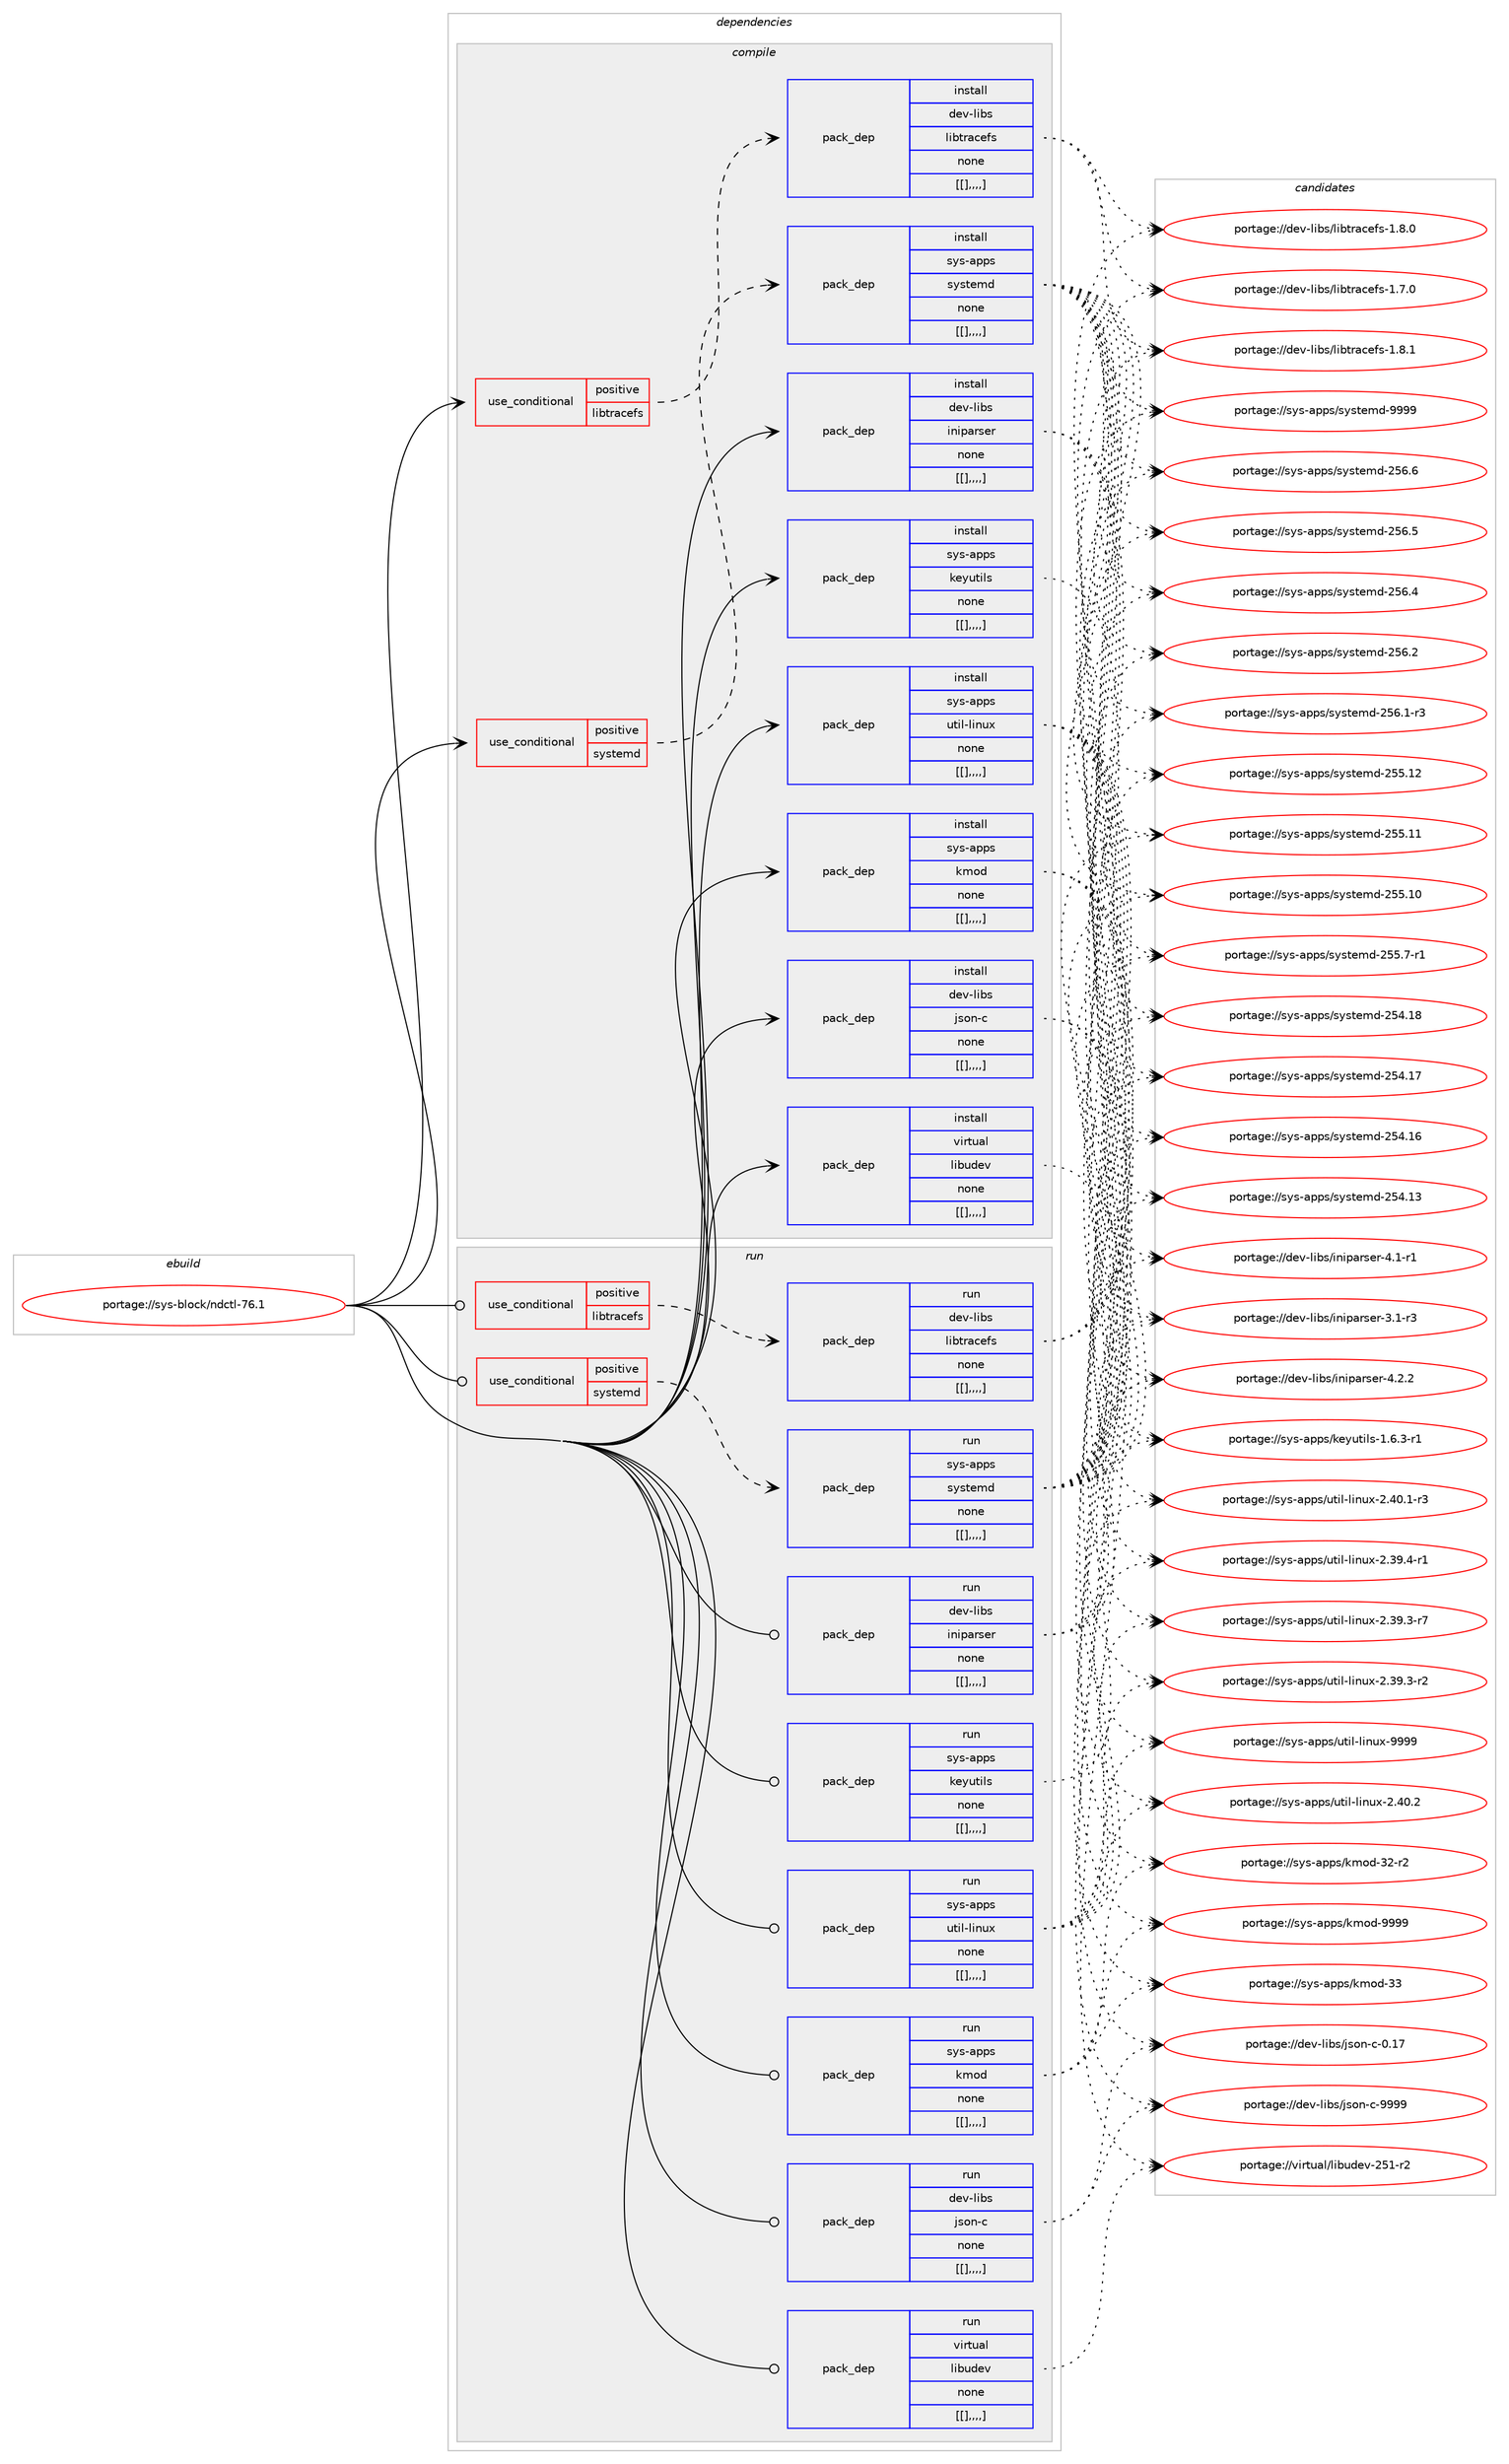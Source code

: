 digraph prolog {

# *************
# Graph options
# *************

newrank=true;
concentrate=true;
compound=true;
graph [rankdir=LR,fontname=Helvetica,fontsize=10,ranksep=1.5];#, ranksep=2.5, nodesep=0.2];
edge  [arrowhead=vee];
node  [fontname=Helvetica,fontsize=10];

# **********
# The ebuild
# **********

subgraph cluster_leftcol {
color=gray;
label=<<i>ebuild</i>>;
id [label="portage://sys-block/ndctl-76.1", color=red, width=4, href="../sys-block/ndctl-76.1.svg"];
}

# ****************
# The dependencies
# ****************

subgraph cluster_midcol {
color=gray;
label=<<i>dependencies</i>>;
subgraph cluster_compile {
fillcolor="#eeeeee";
style=filled;
label=<<i>compile</i>>;
subgraph cond118121 {
dependency439914 [label=<<TABLE BORDER="0" CELLBORDER="1" CELLSPACING="0" CELLPADDING="4"><TR><TD ROWSPAN="3" CELLPADDING="10">use_conditional</TD></TR><TR><TD>positive</TD></TR><TR><TD>libtracefs</TD></TR></TABLE>>, shape=none, color=red];
subgraph pack318838 {
dependency439915 [label=<<TABLE BORDER="0" CELLBORDER="1" CELLSPACING="0" CELLPADDING="4" WIDTH="220"><TR><TD ROWSPAN="6" CELLPADDING="30">pack_dep</TD></TR><TR><TD WIDTH="110">install</TD></TR><TR><TD>dev-libs</TD></TR><TR><TD>libtracefs</TD></TR><TR><TD>none</TD></TR><TR><TD>[[],,,,]</TD></TR></TABLE>>, shape=none, color=blue];
}
dependency439914:e -> dependency439915:w [weight=20,style="dashed",arrowhead="vee"];
}
id:e -> dependency439914:w [weight=20,style="solid",arrowhead="vee"];
subgraph cond118122 {
dependency439916 [label=<<TABLE BORDER="0" CELLBORDER="1" CELLSPACING="0" CELLPADDING="4"><TR><TD ROWSPAN="3" CELLPADDING="10">use_conditional</TD></TR><TR><TD>positive</TD></TR><TR><TD>systemd</TD></TR></TABLE>>, shape=none, color=red];
subgraph pack318839 {
dependency439917 [label=<<TABLE BORDER="0" CELLBORDER="1" CELLSPACING="0" CELLPADDING="4" WIDTH="220"><TR><TD ROWSPAN="6" CELLPADDING="30">pack_dep</TD></TR><TR><TD WIDTH="110">install</TD></TR><TR><TD>sys-apps</TD></TR><TR><TD>systemd</TD></TR><TR><TD>none</TD></TR><TR><TD>[[],,,,]</TD></TR></TABLE>>, shape=none, color=blue];
}
dependency439916:e -> dependency439917:w [weight=20,style="dashed",arrowhead="vee"];
}
id:e -> dependency439916:w [weight=20,style="solid",arrowhead="vee"];
subgraph pack318840 {
dependency439918 [label=<<TABLE BORDER="0" CELLBORDER="1" CELLSPACING="0" CELLPADDING="4" WIDTH="220"><TR><TD ROWSPAN="6" CELLPADDING="30">pack_dep</TD></TR><TR><TD WIDTH="110">install</TD></TR><TR><TD>dev-libs</TD></TR><TR><TD>iniparser</TD></TR><TR><TD>none</TD></TR><TR><TD>[[],,,,]</TD></TR></TABLE>>, shape=none, color=blue];
}
id:e -> dependency439918:w [weight=20,style="solid",arrowhead="vee"];
subgraph pack318841 {
dependency439919 [label=<<TABLE BORDER="0" CELLBORDER="1" CELLSPACING="0" CELLPADDING="4" WIDTH="220"><TR><TD ROWSPAN="6" CELLPADDING="30">pack_dep</TD></TR><TR><TD WIDTH="110">install</TD></TR><TR><TD>dev-libs</TD></TR><TR><TD>json-c</TD></TR><TR><TD>none</TD></TR><TR><TD>[[],,,,]</TD></TR></TABLE>>, shape=none, color=blue];
}
id:e -> dependency439919:w [weight=20,style="solid",arrowhead="vee"];
subgraph pack318842 {
dependency439920 [label=<<TABLE BORDER="0" CELLBORDER="1" CELLSPACING="0" CELLPADDING="4" WIDTH="220"><TR><TD ROWSPAN="6" CELLPADDING="30">pack_dep</TD></TR><TR><TD WIDTH="110">install</TD></TR><TR><TD>sys-apps</TD></TR><TR><TD>keyutils</TD></TR><TR><TD>none</TD></TR><TR><TD>[[],,,,]</TD></TR></TABLE>>, shape=none, color=blue];
}
id:e -> dependency439920:w [weight=20,style="solid",arrowhead="vee"];
subgraph pack318843 {
dependency439921 [label=<<TABLE BORDER="0" CELLBORDER="1" CELLSPACING="0" CELLPADDING="4" WIDTH="220"><TR><TD ROWSPAN="6" CELLPADDING="30">pack_dep</TD></TR><TR><TD WIDTH="110">install</TD></TR><TR><TD>sys-apps</TD></TR><TR><TD>kmod</TD></TR><TR><TD>none</TD></TR><TR><TD>[[],,,,]</TD></TR></TABLE>>, shape=none, color=blue];
}
id:e -> dependency439921:w [weight=20,style="solid",arrowhead="vee"];
subgraph pack318844 {
dependency439922 [label=<<TABLE BORDER="0" CELLBORDER="1" CELLSPACING="0" CELLPADDING="4" WIDTH="220"><TR><TD ROWSPAN="6" CELLPADDING="30">pack_dep</TD></TR><TR><TD WIDTH="110">install</TD></TR><TR><TD>sys-apps</TD></TR><TR><TD>util-linux</TD></TR><TR><TD>none</TD></TR><TR><TD>[[],,,,]</TD></TR></TABLE>>, shape=none, color=blue];
}
id:e -> dependency439922:w [weight=20,style="solid",arrowhead="vee"];
subgraph pack318845 {
dependency439923 [label=<<TABLE BORDER="0" CELLBORDER="1" CELLSPACING="0" CELLPADDING="4" WIDTH="220"><TR><TD ROWSPAN="6" CELLPADDING="30">pack_dep</TD></TR><TR><TD WIDTH="110">install</TD></TR><TR><TD>virtual</TD></TR><TR><TD>libudev</TD></TR><TR><TD>none</TD></TR><TR><TD>[[],,,,]</TD></TR></TABLE>>, shape=none, color=blue];
}
id:e -> dependency439923:w [weight=20,style="solid",arrowhead="vee"];
}
subgraph cluster_compileandrun {
fillcolor="#eeeeee";
style=filled;
label=<<i>compile and run</i>>;
}
subgraph cluster_run {
fillcolor="#eeeeee";
style=filled;
label=<<i>run</i>>;
subgraph cond118123 {
dependency439924 [label=<<TABLE BORDER="0" CELLBORDER="1" CELLSPACING="0" CELLPADDING="4"><TR><TD ROWSPAN="3" CELLPADDING="10">use_conditional</TD></TR><TR><TD>positive</TD></TR><TR><TD>libtracefs</TD></TR></TABLE>>, shape=none, color=red];
subgraph pack318846 {
dependency439925 [label=<<TABLE BORDER="0" CELLBORDER="1" CELLSPACING="0" CELLPADDING="4" WIDTH="220"><TR><TD ROWSPAN="6" CELLPADDING="30">pack_dep</TD></TR><TR><TD WIDTH="110">run</TD></TR><TR><TD>dev-libs</TD></TR><TR><TD>libtracefs</TD></TR><TR><TD>none</TD></TR><TR><TD>[[],,,,]</TD></TR></TABLE>>, shape=none, color=blue];
}
dependency439924:e -> dependency439925:w [weight=20,style="dashed",arrowhead="vee"];
}
id:e -> dependency439924:w [weight=20,style="solid",arrowhead="odot"];
subgraph cond118124 {
dependency439926 [label=<<TABLE BORDER="0" CELLBORDER="1" CELLSPACING="0" CELLPADDING="4"><TR><TD ROWSPAN="3" CELLPADDING="10">use_conditional</TD></TR><TR><TD>positive</TD></TR><TR><TD>systemd</TD></TR></TABLE>>, shape=none, color=red];
subgraph pack318847 {
dependency439927 [label=<<TABLE BORDER="0" CELLBORDER="1" CELLSPACING="0" CELLPADDING="4" WIDTH="220"><TR><TD ROWSPAN="6" CELLPADDING="30">pack_dep</TD></TR><TR><TD WIDTH="110">run</TD></TR><TR><TD>sys-apps</TD></TR><TR><TD>systemd</TD></TR><TR><TD>none</TD></TR><TR><TD>[[],,,,]</TD></TR></TABLE>>, shape=none, color=blue];
}
dependency439926:e -> dependency439927:w [weight=20,style="dashed",arrowhead="vee"];
}
id:e -> dependency439926:w [weight=20,style="solid",arrowhead="odot"];
subgraph pack318848 {
dependency439928 [label=<<TABLE BORDER="0" CELLBORDER="1" CELLSPACING="0" CELLPADDING="4" WIDTH="220"><TR><TD ROWSPAN="6" CELLPADDING="30">pack_dep</TD></TR><TR><TD WIDTH="110">run</TD></TR><TR><TD>dev-libs</TD></TR><TR><TD>iniparser</TD></TR><TR><TD>none</TD></TR><TR><TD>[[],,,,]</TD></TR></TABLE>>, shape=none, color=blue];
}
id:e -> dependency439928:w [weight=20,style="solid",arrowhead="odot"];
subgraph pack318849 {
dependency439929 [label=<<TABLE BORDER="0" CELLBORDER="1" CELLSPACING="0" CELLPADDING="4" WIDTH="220"><TR><TD ROWSPAN="6" CELLPADDING="30">pack_dep</TD></TR><TR><TD WIDTH="110">run</TD></TR><TR><TD>dev-libs</TD></TR><TR><TD>json-c</TD></TR><TR><TD>none</TD></TR><TR><TD>[[],,,,]</TD></TR></TABLE>>, shape=none, color=blue];
}
id:e -> dependency439929:w [weight=20,style="solid",arrowhead="odot"];
subgraph pack318850 {
dependency439930 [label=<<TABLE BORDER="0" CELLBORDER="1" CELLSPACING="0" CELLPADDING="4" WIDTH="220"><TR><TD ROWSPAN="6" CELLPADDING="30">pack_dep</TD></TR><TR><TD WIDTH="110">run</TD></TR><TR><TD>sys-apps</TD></TR><TR><TD>keyutils</TD></TR><TR><TD>none</TD></TR><TR><TD>[[],,,,]</TD></TR></TABLE>>, shape=none, color=blue];
}
id:e -> dependency439930:w [weight=20,style="solid",arrowhead="odot"];
subgraph pack318851 {
dependency439931 [label=<<TABLE BORDER="0" CELLBORDER="1" CELLSPACING="0" CELLPADDING="4" WIDTH="220"><TR><TD ROWSPAN="6" CELLPADDING="30">pack_dep</TD></TR><TR><TD WIDTH="110">run</TD></TR><TR><TD>sys-apps</TD></TR><TR><TD>kmod</TD></TR><TR><TD>none</TD></TR><TR><TD>[[],,,,]</TD></TR></TABLE>>, shape=none, color=blue];
}
id:e -> dependency439931:w [weight=20,style="solid",arrowhead="odot"];
subgraph pack318852 {
dependency439932 [label=<<TABLE BORDER="0" CELLBORDER="1" CELLSPACING="0" CELLPADDING="4" WIDTH="220"><TR><TD ROWSPAN="6" CELLPADDING="30">pack_dep</TD></TR><TR><TD WIDTH="110">run</TD></TR><TR><TD>sys-apps</TD></TR><TR><TD>util-linux</TD></TR><TR><TD>none</TD></TR><TR><TD>[[],,,,]</TD></TR></TABLE>>, shape=none, color=blue];
}
id:e -> dependency439932:w [weight=20,style="solid",arrowhead="odot"];
subgraph pack318853 {
dependency439933 [label=<<TABLE BORDER="0" CELLBORDER="1" CELLSPACING="0" CELLPADDING="4" WIDTH="220"><TR><TD ROWSPAN="6" CELLPADDING="30">pack_dep</TD></TR><TR><TD WIDTH="110">run</TD></TR><TR><TD>virtual</TD></TR><TR><TD>libudev</TD></TR><TR><TD>none</TD></TR><TR><TD>[[],,,,]</TD></TR></TABLE>>, shape=none, color=blue];
}
id:e -> dependency439933:w [weight=20,style="solid",arrowhead="odot"];
}
}

# **************
# The candidates
# **************

subgraph cluster_choices {
rank=same;
color=gray;
label=<<i>candidates</i>>;

subgraph choice318838 {
color=black;
nodesep=1;
choice100101118451081059811547108105981161149799101102115454946564649 [label="portage://dev-libs/libtracefs-1.8.1", color=red, width=4,href="../dev-libs/libtracefs-1.8.1.svg"];
choice100101118451081059811547108105981161149799101102115454946564648 [label="portage://dev-libs/libtracefs-1.8.0", color=red, width=4,href="../dev-libs/libtracefs-1.8.0.svg"];
choice100101118451081059811547108105981161149799101102115454946554648 [label="portage://dev-libs/libtracefs-1.7.0", color=red, width=4,href="../dev-libs/libtracefs-1.7.0.svg"];
dependency439915:e -> choice100101118451081059811547108105981161149799101102115454946564649:w [style=dotted,weight="100"];
dependency439915:e -> choice100101118451081059811547108105981161149799101102115454946564648:w [style=dotted,weight="100"];
dependency439915:e -> choice100101118451081059811547108105981161149799101102115454946554648:w [style=dotted,weight="100"];
}
subgraph choice318839 {
color=black;
nodesep=1;
choice1151211154597112112115471151211151161011091004557575757 [label="portage://sys-apps/systemd-9999", color=red, width=4,href="../sys-apps/systemd-9999.svg"];
choice115121115459711211211547115121115116101109100455053544654 [label="portage://sys-apps/systemd-256.6", color=red, width=4,href="../sys-apps/systemd-256.6.svg"];
choice115121115459711211211547115121115116101109100455053544653 [label="portage://sys-apps/systemd-256.5", color=red, width=4,href="../sys-apps/systemd-256.5.svg"];
choice115121115459711211211547115121115116101109100455053544652 [label="portage://sys-apps/systemd-256.4", color=red, width=4,href="../sys-apps/systemd-256.4.svg"];
choice115121115459711211211547115121115116101109100455053544650 [label="portage://sys-apps/systemd-256.2", color=red, width=4,href="../sys-apps/systemd-256.2.svg"];
choice1151211154597112112115471151211151161011091004550535446494511451 [label="portage://sys-apps/systemd-256.1-r3", color=red, width=4,href="../sys-apps/systemd-256.1-r3.svg"];
choice11512111545971121121154711512111511610110910045505353464950 [label="portage://sys-apps/systemd-255.12", color=red, width=4,href="../sys-apps/systemd-255.12.svg"];
choice11512111545971121121154711512111511610110910045505353464949 [label="portage://sys-apps/systemd-255.11", color=red, width=4,href="../sys-apps/systemd-255.11.svg"];
choice11512111545971121121154711512111511610110910045505353464948 [label="portage://sys-apps/systemd-255.10", color=red, width=4,href="../sys-apps/systemd-255.10.svg"];
choice1151211154597112112115471151211151161011091004550535346554511449 [label="portage://sys-apps/systemd-255.7-r1", color=red, width=4,href="../sys-apps/systemd-255.7-r1.svg"];
choice11512111545971121121154711512111511610110910045505352464956 [label="portage://sys-apps/systemd-254.18", color=red, width=4,href="../sys-apps/systemd-254.18.svg"];
choice11512111545971121121154711512111511610110910045505352464955 [label="portage://sys-apps/systemd-254.17", color=red, width=4,href="../sys-apps/systemd-254.17.svg"];
choice11512111545971121121154711512111511610110910045505352464954 [label="portage://sys-apps/systemd-254.16", color=red, width=4,href="../sys-apps/systemd-254.16.svg"];
choice11512111545971121121154711512111511610110910045505352464951 [label="portage://sys-apps/systemd-254.13", color=red, width=4,href="../sys-apps/systemd-254.13.svg"];
dependency439917:e -> choice1151211154597112112115471151211151161011091004557575757:w [style=dotted,weight="100"];
dependency439917:e -> choice115121115459711211211547115121115116101109100455053544654:w [style=dotted,weight="100"];
dependency439917:e -> choice115121115459711211211547115121115116101109100455053544653:w [style=dotted,weight="100"];
dependency439917:e -> choice115121115459711211211547115121115116101109100455053544652:w [style=dotted,weight="100"];
dependency439917:e -> choice115121115459711211211547115121115116101109100455053544650:w [style=dotted,weight="100"];
dependency439917:e -> choice1151211154597112112115471151211151161011091004550535446494511451:w [style=dotted,weight="100"];
dependency439917:e -> choice11512111545971121121154711512111511610110910045505353464950:w [style=dotted,weight="100"];
dependency439917:e -> choice11512111545971121121154711512111511610110910045505353464949:w [style=dotted,weight="100"];
dependency439917:e -> choice11512111545971121121154711512111511610110910045505353464948:w [style=dotted,weight="100"];
dependency439917:e -> choice1151211154597112112115471151211151161011091004550535346554511449:w [style=dotted,weight="100"];
dependency439917:e -> choice11512111545971121121154711512111511610110910045505352464956:w [style=dotted,weight="100"];
dependency439917:e -> choice11512111545971121121154711512111511610110910045505352464955:w [style=dotted,weight="100"];
dependency439917:e -> choice11512111545971121121154711512111511610110910045505352464954:w [style=dotted,weight="100"];
dependency439917:e -> choice11512111545971121121154711512111511610110910045505352464951:w [style=dotted,weight="100"];
}
subgraph choice318840 {
color=black;
nodesep=1;
choice10010111845108105981154710511010511297114115101114455246504650 [label="portage://dev-libs/iniparser-4.2.2", color=red, width=4,href="../dev-libs/iniparser-4.2.2.svg"];
choice10010111845108105981154710511010511297114115101114455246494511449 [label="portage://dev-libs/iniparser-4.1-r1", color=red, width=4,href="../dev-libs/iniparser-4.1-r1.svg"];
choice10010111845108105981154710511010511297114115101114455146494511451 [label="portage://dev-libs/iniparser-3.1-r3", color=red, width=4,href="../dev-libs/iniparser-3.1-r3.svg"];
dependency439918:e -> choice10010111845108105981154710511010511297114115101114455246504650:w [style=dotted,weight="100"];
dependency439918:e -> choice10010111845108105981154710511010511297114115101114455246494511449:w [style=dotted,weight="100"];
dependency439918:e -> choice10010111845108105981154710511010511297114115101114455146494511451:w [style=dotted,weight="100"];
}
subgraph choice318841 {
color=black;
nodesep=1;
choice10010111845108105981154710611511111045994557575757 [label="portage://dev-libs/json-c-9999", color=red, width=4,href="../dev-libs/json-c-9999.svg"];
choice10010111845108105981154710611511111045994548464955 [label="portage://dev-libs/json-c-0.17", color=red, width=4,href="../dev-libs/json-c-0.17.svg"];
dependency439919:e -> choice10010111845108105981154710611511111045994557575757:w [style=dotted,weight="100"];
dependency439919:e -> choice10010111845108105981154710611511111045994548464955:w [style=dotted,weight="100"];
}
subgraph choice318842 {
color=black;
nodesep=1;
choice1151211154597112112115471071011211171161051081154549465446514511449 [label="portage://sys-apps/keyutils-1.6.3-r1", color=red, width=4,href="../sys-apps/keyutils-1.6.3-r1.svg"];
dependency439920:e -> choice1151211154597112112115471071011211171161051081154549465446514511449:w [style=dotted,weight="100"];
}
subgraph choice318843 {
color=black;
nodesep=1;
choice1151211154597112112115471071091111004557575757 [label="portage://sys-apps/kmod-9999", color=red, width=4,href="../sys-apps/kmod-9999.svg"];
choice115121115459711211211547107109111100455151 [label="portage://sys-apps/kmod-33", color=red, width=4,href="../sys-apps/kmod-33.svg"];
choice1151211154597112112115471071091111004551504511450 [label="portage://sys-apps/kmod-32-r2", color=red, width=4,href="../sys-apps/kmod-32-r2.svg"];
dependency439921:e -> choice1151211154597112112115471071091111004557575757:w [style=dotted,weight="100"];
dependency439921:e -> choice115121115459711211211547107109111100455151:w [style=dotted,weight="100"];
dependency439921:e -> choice1151211154597112112115471071091111004551504511450:w [style=dotted,weight="100"];
}
subgraph choice318844 {
color=black;
nodesep=1;
choice115121115459711211211547117116105108451081051101171204557575757 [label="portage://sys-apps/util-linux-9999", color=red, width=4,href="../sys-apps/util-linux-9999.svg"];
choice1151211154597112112115471171161051084510810511011712045504652484650 [label="portage://sys-apps/util-linux-2.40.2", color=red, width=4,href="../sys-apps/util-linux-2.40.2.svg"];
choice11512111545971121121154711711610510845108105110117120455046524846494511451 [label="portage://sys-apps/util-linux-2.40.1-r3", color=red, width=4,href="../sys-apps/util-linux-2.40.1-r3.svg"];
choice11512111545971121121154711711610510845108105110117120455046515746524511449 [label="portage://sys-apps/util-linux-2.39.4-r1", color=red, width=4,href="../sys-apps/util-linux-2.39.4-r1.svg"];
choice11512111545971121121154711711610510845108105110117120455046515746514511455 [label="portage://sys-apps/util-linux-2.39.3-r7", color=red, width=4,href="../sys-apps/util-linux-2.39.3-r7.svg"];
choice11512111545971121121154711711610510845108105110117120455046515746514511450 [label="portage://sys-apps/util-linux-2.39.3-r2", color=red, width=4,href="../sys-apps/util-linux-2.39.3-r2.svg"];
dependency439922:e -> choice115121115459711211211547117116105108451081051101171204557575757:w [style=dotted,weight="100"];
dependency439922:e -> choice1151211154597112112115471171161051084510810511011712045504652484650:w [style=dotted,weight="100"];
dependency439922:e -> choice11512111545971121121154711711610510845108105110117120455046524846494511451:w [style=dotted,weight="100"];
dependency439922:e -> choice11512111545971121121154711711610510845108105110117120455046515746524511449:w [style=dotted,weight="100"];
dependency439922:e -> choice11512111545971121121154711711610510845108105110117120455046515746514511455:w [style=dotted,weight="100"];
dependency439922:e -> choice11512111545971121121154711711610510845108105110117120455046515746514511450:w [style=dotted,weight="100"];
}
subgraph choice318845 {
color=black;
nodesep=1;
choice118105114116117971084710810598117100101118455053494511450 [label="portage://virtual/libudev-251-r2", color=red, width=4,href="../virtual/libudev-251-r2.svg"];
dependency439923:e -> choice118105114116117971084710810598117100101118455053494511450:w [style=dotted,weight="100"];
}
subgraph choice318846 {
color=black;
nodesep=1;
choice100101118451081059811547108105981161149799101102115454946564649 [label="portage://dev-libs/libtracefs-1.8.1", color=red, width=4,href="../dev-libs/libtracefs-1.8.1.svg"];
choice100101118451081059811547108105981161149799101102115454946564648 [label="portage://dev-libs/libtracefs-1.8.0", color=red, width=4,href="../dev-libs/libtracefs-1.8.0.svg"];
choice100101118451081059811547108105981161149799101102115454946554648 [label="portage://dev-libs/libtracefs-1.7.0", color=red, width=4,href="../dev-libs/libtracefs-1.7.0.svg"];
dependency439925:e -> choice100101118451081059811547108105981161149799101102115454946564649:w [style=dotted,weight="100"];
dependency439925:e -> choice100101118451081059811547108105981161149799101102115454946564648:w [style=dotted,weight="100"];
dependency439925:e -> choice100101118451081059811547108105981161149799101102115454946554648:w [style=dotted,weight="100"];
}
subgraph choice318847 {
color=black;
nodesep=1;
choice1151211154597112112115471151211151161011091004557575757 [label="portage://sys-apps/systemd-9999", color=red, width=4,href="../sys-apps/systemd-9999.svg"];
choice115121115459711211211547115121115116101109100455053544654 [label="portage://sys-apps/systemd-256.6", color=red, width=4,href="../sys-apps/systemd-256.6.svg"];
choice115121115459711211211547115121115116101109100455053544653 [label="portage://sys-apps/systemd-256.5", color=red, width=4,href="../sys-apps/systemd-256.5.svg"];
choice115121115459711211211547115121115116101109100455053544652 [label="portage://sys-apps/systemd-256.4", color=red, width=4,href="../sys-apps/systemd-256.4.svg"];
choice115121115459711211211547115121115116101109100455053544650 [label="portage://sys-apps/systemd-256.2", color=red, width=4,href="../sys-apps/systemd-256.2.svg"];
choice1151211154597112112115471151211151161011091004550535446494511451 [label="portage://sys-apps/systemd-256.1-r3", color=red, width=4,href="../sys-apps/systemd-256.1-r3.svg"];
choice11512111545971121121154711512111511610110910045505353464950 [label="portage://sys-apps/systemd-255.12", color=red, width=4,href="../sys-apps/systemd-255.12.svg"];
choice11512111545971121121154711512111511610110910045505353464949 [label="portage://sys-apps/systemd-255.11", color=red, width=4,href="../sys-apps/systemd-255.11.svg"];
choice11512111545971121121154711512111511610110910045505353464948 [label="portage://sys-apps/systemd-255.10", color=red, width=4,href="../sys-apps/systemd-255.10.svg"];
choice1151211154597112112115471151211151161011091004550535346554511449 [label="portage://sys-apps/systemd-255.7-r1", color=red, width=4,href="../sys-apps/systemd-255.7-r1.svg"];
choice11512111545971121121154711512111511610110910045505352464956 [label="portage://sys-apps/systemd-254.18", color=red, width=4,href="../sys-apps/systemd-254.18.svg"];
choice11512111545971121121154711512111511610110910045505352464955 [label="portage://sys-apps/systemd-254.17", color=red, width=4,href="../sys-apps/systemd-254.17.svg"];
choice11512111545971121121154711512111511610110910045505352464954 [label="portage://sys-apps/systemd-254.16", color=red, width=4,href="../sys-apps/systemd-254.16.svg"];
choice11512111545971121121154711512111511610110910045505352464951 [label="portage://sys-apps/systemd-254.13", color=red, width=4,href="../sys-apps/systemd-254.13.svg"];
dependency439927:e -> choice1151211154597112112115471151211151161011091004557575757:w [style=dotted,weight="100"];
dependency439927:e -> choice115121115459711211211547115121115116101109100455053544654:w [style=dotted,weight="100"];
dependency439927:e -> choice115121115459711211211547115121115116101109100455053544653:w [style=dotted,weight="100"];
dependency439927:e -> choice115121115459711211211547115121115116101109100455053544652:w [style=dotted,weight="100"];
dependency439927:e -> choice115121115459711211211547115121115116101109100455053544650:w [style=dotted,weight="100"];
dependency439927:e -> choice1151211154597112112115471151211151161011091004550535446494511451:w [style=dotted,weight="100"];
dependency439927:e -> choice11512111545971121121154711512111511610110910045505353464950:w [style=dotted,weight="100"];
dependency439927:e -> choice11512111545971121121154711512111511610110910045505353464949:w [style=dotted,weight="100"];
dependency439927:e -> choice11512111545971121121154711512111511610110910045505353464948:w [style=dotted,weight="100"];
dependency439927:e -> choice1151211154597112112115471151211151161011091004550535346554511449:w [style=dotted,weight="100"];
dependency439927:e -> choice11512111545971121121154711512111511610110910045505352464956:w [style=dotted,weight="100"];
dependency439927:e -> choice11512111545971121121154711512111511610110910045505352464955:w [style=dotted,weight="100"];
dependency439927:e -> choice11512111545971121121154711512111511610110910045505352464954:w [style=dotted,weight="100"];
dependency439927:e -> choice11512111545971121121154711512111511610110910045505352464951:w [style=dotted,weight="100"];
}
subgraph choice318848 {
color=black;
nodesep=1;
choice10010111845108105981154710511010511297114115101114455246504650 [label="portage://dev-libs/iniparser-4.2.2", color=red, width=4,href="../dev-libs/iniparser-4.2.2.svg"];
choice10010111845108105981154710511010511297114115101114455246494511449 [label="portage://dev-libs/iniparser-4.1-r1", color=red, width=4,href="../dev-libs/iniparser-4.1-r1.svg"];
choice10010111845108105981154710511010511297114115101114455146494511451 [label="portage://dev-libs/iniparser-3.1-r3", color=red, width=4,href="../dev-libs/iniparser-3.1-r3.svg"];
dependency439928:e -> choice10010111845108105981154710511010511297114115101114455246504650:w [style=dotted,weight="100"];
dependency439928:e -> choice10010111845108105981154710511010511297114115101114455246494511449:w [style=dotted,weight="100"];
dependency439928:e -> choice10010111845108105981154710511010511297114115101114455146494511451:w [style=dotted,weight="100"];
}
subgraph choice318849 {
color=black;
nodesep=1;
choice10010111845108105981154710611511111045994557575757 [label="portage://dev-libs/json-c-9999", color=red, width=4,href="../dev-libs/json-c-9999.svg"];
choice10010111845108105981154710611511111045994548464955 [label="portage://dev-libs/json-c-0.17", color=red, width=4,href="../dev-libs/json-c-0.17.svg"];
dependency439929:e -> choice10010111845108105981154710611511111045994557575757:w [style=dotted,weight="100"];
dependency439929:e -> choice10010111845108105981154710611511111045994548464955:w [style=dotted,weight="100"];
}
subgraph choice318850 {
color=black;
nodesep=1;
choice1151211154597112112115471071011211171161051081154549465446514511449 [label="portage://sys-apps/keyutils-1.6.3-r1", color=red, width=4,href="../sys-apps/keyutils-1.6.3-r1.svg"];
dependency439930:e -> choice1151211154597112112115471071011211171161051081154549465446514511449:w [style=dotted,weight="100"];
}
subgraph choice318851 {
color=black;
nodesep=1;
choice1151211154597112112115471071091111004557575757 [label="portage://sys-apps/kmod-9999", color=red, width=4,href="../sys-apps/kmod-9999.svg"];
choice115121115459711211211547107109111100455151 [label="portage://sys-apps/kmod-33", color=red, width=4,href="../sys-apps/kmod-33.svg"];
choice1151211154597112112115471071091111004551504511450 [label="portage://sys-apps/kmod-32-r2", color=red, width=4,href="../sys-apps/kmod-32-r2.svg"];
dependency439931:e -> choice1151211154597112112115471071091111004557575757:w [style=dotted,weight="100"];
dependency439931:e -> choice115121115459711211211547107109111100455151:w [style=dotted,weight="100"];
dependency439931:e -> choice1151211154597112112115471071091111004551504511450:w [style=dotted,weight="100"];
}
subgraph choice318852 {
color=black;
nodesep=1;
choice115121115459711211211547117116105108451081051101171204557575757 [label="portage://sys-apps/util-linux-9999", color=red, width=4,href="../sys-apps/util-linux-9999.svg"];
choice1151211154597112112115471171161051084510810511011712045504652484650 [label="portage://sys-apps/util-linux-2.40.2", color=red, width=4,href="../sys-apps/util-linux-2.40.2.svg"];
choice11512111545971121121154711711610510845108105110117120455046524846494511451 [label="portage://sys-apps/util-linux-2.40.1-r3", color=red, width=4,href="../sys-apps/util-linux-2.40.1-r3.svg"];
choice11512111545971121121154711711610510845108105110117120455046515746524511449 [label="portage://sys-apps/util-linux-2.39.4-r1", color=red, width=4,href="../sys-apps/util-linux-2.39.4-r1.svg"];
choice11512111545971121121154711711610510845108105110117120455046515746514511455 [label="portage://sys-apps/util-linux-2.39.3-r7", color=red, width=4,href="../sys-apps/util-linux-2.39.3-r7.svg"];
choice11512111545971121121154711711610510845108105110117120455046515746514511450 [label="portage://sys-apps/util-linux-2.39.3-r2", color=red, width=4,href="../sys-apps/util-linux-2.39.3-r2.svg"];
dependency439932:e -> choice115121115459711211211547117116105108451081051101171204557575757:w [style=dotted,weight="100"];
dependency439932:e -> choice1151211154597112112115471171161051084510810511011712045504652484650:w [style=dotted,weight="100"];
dependency439932:e -> choice11512111545971121121154711711610510845108105110117120455046524846494511451:w [style=dotted,weight="100"];
dependency439932:e -> choice11512111545971121121154711711610510845108105110117120455046515746524511449:w [style=dotted,weight="100"];
dependency439932:e -> choice11512111545971121121154711711610510845108105110117120455046515746514511455:w [style=dotted,weight="100"];
dependency439932:e -> choice11512111545971121121154711711610510845108105110117120455046515746514511450:w [style=dotted,weight="100"];
}
subgraph choice318853 {
color=black;
nodesep=1;
choice118105114116117971084710810598117100101118455053494511450 [label="portage://virtual/libudev-251-r2", color=red, width=4,href="../virtual/libudev-251-r2.svg"];
dependency439933:e -> choice118105114116117971084710810598117100101118455053494511450:w [style=dotted,weight="100"];
}
}

}
